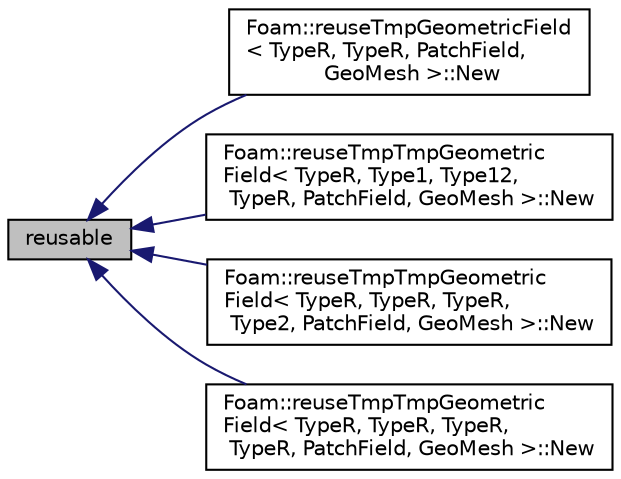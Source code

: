 digraph "reusable"
{
  bgcolor="transparent";
  edge [fontname="Helvetica",fontsize="10",labelfontname="Helvetica",labelfontsize="10"];
  node [fontname="Helvetica",fontsize="10",shape=record];
  rankdir="LR";
  Node1 [label="reusable",height=0.2,width=0.4,color="black", fillcolor="grey75", style="filled" fontcolor="black"];
  Node1 -> Node2 [dir="back",color="midnightblue",fontsize="10",style="solid",fontname="Helvetica"];
  Node2 [label="Foam::reuseTmpGeometricField\l\< TypeR, TypeR, PatchField,\l GeoMesh \>::New",height=0.2,width=0.4,color="black",URL="$structFoam_1_1reuseTmpGeometricField_3_01TypeR_00_01TypeR_00_01PatchField_00_01GeoMesh_01_4.html#a7175818a72d04f56ac248ab99f70ce30",tooltip="Since the input and output types are identical, also allow optional copy assignment of the initial co..."];
  Node1 -> Node3 [dir="back",color="midnightblue",fontsize="10",style="solid",fontname="Helvetica"];
  Node3 [label="Foam::reuseTmpTmpGeometric\lField\< TypeR, Type1, Type12,\l TypeR, PatchField, GeoMesh \>::New",height=0.2,width=0.4,color="black",URL="$structFoam_1_1reuseTmpTmpGeometricField_3_01TypeR_00_01Type1_00_01Type12_00_01TypeR_00_01PatchField_00_01GeoMesh_01_4.html#a5a55726eb7ef99d65f988ac41ae08d15"];
  Node1 -> Node4 [dir="back",color="midnightblue",fontsize="10",style="solid",fontname="Helvetica"];
  Node4 [label="Foam::reuseTmpTmpGeometric\lField\< TypeR, TypeR, TypeR,\l Type2, PatchField, GeoMesh \>::New",height=0.2,width=0.4,color="black",URL="$structFoam_1_1reuseTmpTmpGeometricField_3_01TypeR_00_01TypeR_00_01TypeR_00_01Type2_00_01PatchField_00_01GeoMesh_01_4.html#a453408841cffc2f6bd47cfdc2d812bd6"];
  Node1 -> Node5 [dir="back",color="midnightblue",fontsize="10",style="solid",fontname="Helvetica"];
  Node5 [label="Foam::reuseTmpTmpGeometric\lField\< TypeR, TypeR, TypeR,\l TypeR, PatchField, GeoMesh \>::New",height=0.2,width=0.4,color="black",URL="$structFoam_1_1reuseTmpTmpGeometricField_3_01TypeR_00_01TypeR_00_01TypeR_00_01TypeR_00_01PatchField_00_01GeoMesh_01_4.html#a5afbd41263a75fd4585e197b499cdad3"];
}
